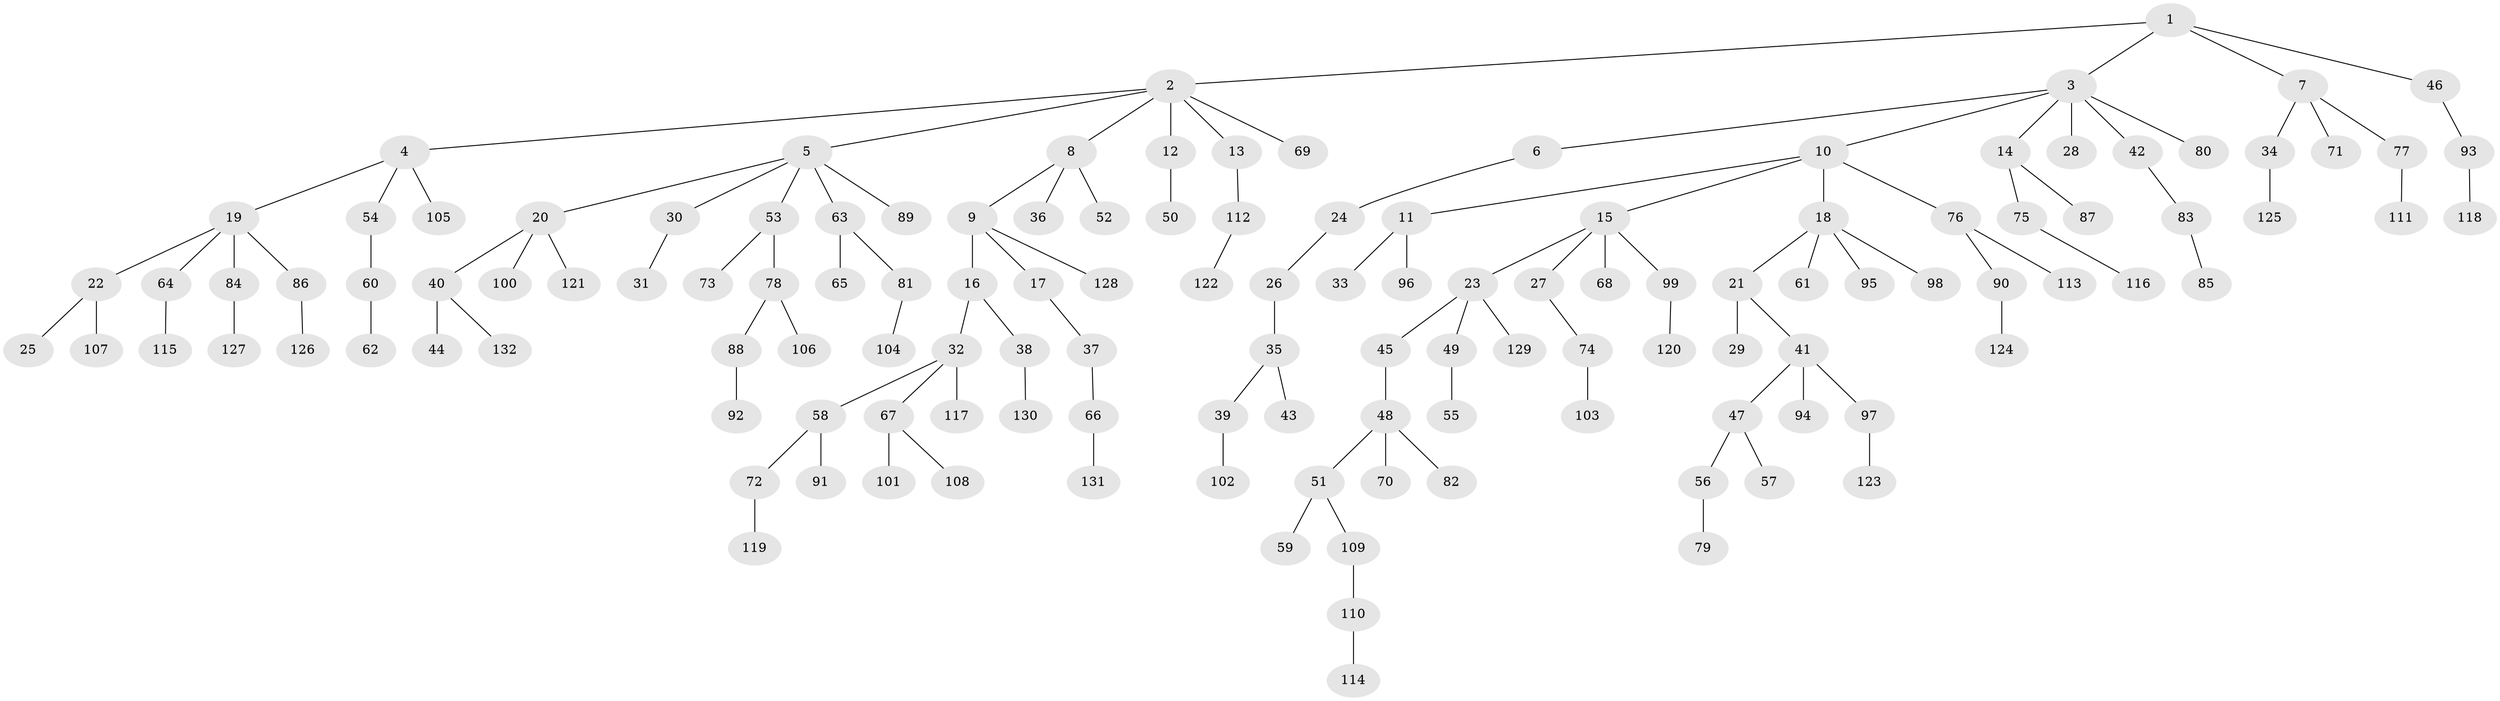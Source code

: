 // Generated by graph-tools (version 1.1) at 2025/26/03/09/25 03:26:28]
// undirected, 132 vertices, 131 edges
graph export_dot {
graph [start="1"]
  node [color=gray90,style=filled];
  1;
  2;
  3;
  4;
  5;
  6;
  7;
  8;
  9;
  10;
  11;
  12;
  13;
  14;
  15;
  16;
  17;
  18;
  19;
  20;
  21;
  22;
  23;
  24;
  25;
  26;
  27;
  28;
  29;
  30;
  31;
  32;
  33;
  34;
  35;
  36;
  37;
  38;
  39;
  40;
  41;
  42;
  43;
  44;
  45;
  46;
  47;
  48;
  49;
  50;
  51;
  52;
  53;
  54;
  55;
  56;
  57;
  58;
  59;
  60;
  61;
  62;
  63;
  64;
  65;
  66;
  67;
  68;
  69;
  70;
  71;
  72;
  73;
  74;
  75;
  76;
  77;
  78;
  79;
  80;
  81;
  82;
  83;
  84;
  85;
  86;
  87;
  88;
  89;
  90;
  91;
  92;
  93;
  94;
  95;
  96;
  97;
  98;
  99;
  100;
  101;
  102;
  103;
  104;
  105;
  106;
  107;
  108;
  109;
  110;
  111;
  112;
  113;
  114;
  115;
  116;
  117;
  118;
  119;
  120;
  121;
  122;
  123;
  124;
  125;
  126;
  127;
  128;
  129;
  130;
  131;
  132;
  1 -- 2;
  1 -- 3;
  1 -- 7;
  1 -- 46;
  2 -- 4;
  2 -- 5;
  2 -- 8;
  2 -- 12;
  2 -- 13;
  2 -- 69;
  3 -- 6;
  3 -- 10;
  3 -- 14;
  3 -- 28;
  3 -- 42;
  3 -- 80;
  4 -- 19;
  4 -- 54;
  4 -- 105;
  5 -- 20;
  5 -- 30;
  5 -- 53;
  5 -- 63;
  5 -- 89;
  6 -- 24;
  7 -- 34;
  7 -- 71;
  7 -- 77;
  8 -- 9;
  8 -- 36;
  8 -- 52;
  9 -- 16;
  9 -- 17;
  9 -- 128;
  10 -- 11;
  10 -- 15;
  10 -- 18;
  10 -- 76;
  11 -- 33;
  11 -- 96;
  12 -- 50;
  13 -- 112;
  14 -- 75;
  14 -- 87;
  15 -- 23;
  15 -- 27;
  15 -- 68;
  15 -- 99;
  16 -- 32;
  16 -- 38;
  17 -- 37;
  18 -- 21;
  18 -- 61;
  18 -- 95;
  18 -- 98;
  19 -- 22;
  19 -- 64;
  19 -- 84;
  19 -- 86;
  20 -- 40;
  20 -- 100;
  20 -- 121;
  21 -- 29;
  21 -- 41;
  22 -- 25;
  22 -- 107;
  23 -- 45;
  23 -- 49;
  23 -- 129;
  24 -- 26;
  26 -- 35;
  27 -- 74;
  30 -- 31;
  32 -- 58;
  32 -- 67;
  32 -- 117;
  34 -- 125;
  35 -- 39;
  35 -- 43;
  37 -- 66;
  38 -- 130;
  39 -- 102;
  40 -- 44;
  40 -- 132;
  41 -- 47;
  41 -- 94;
  41 -- 97;
  42 -- 83;
  45 -- 48;
  46 -- 93;
  47 -- 56;
  47 -- 57;
  48 -- 51;
  48 -- 70;
  48 -- 82;
  49 -- 55;
  51 -- 59;
  51 -- 109;
  53 -- 73;
  53 -- 78;
  54 -- 60;
  56 -- 79;
  58 -- 72;
  58 -- 91;
  60 -- 62;
  63 -- 65;
  63 -- 81;
  64 -- 115;
  66 -- 131;
  67 -- 101;
  67 -- 108;
  72 -- 119;
  74 -- 103;
  75 -- 116;
  76 -- 90;
  76 -- 113;
  77 -- 111;
  78 -- 88;
  78 -- 106;
  81 -- 104;
  83 -- 85;
  84 -- 127;
  86 -- 126;
  88 -- 92;
  90 -- 124;
  93 -- 118;
  97 -- 123;
  99 -- 120;
  109 -- 110;
  110 -- 114;
  112 -- 122;
}
